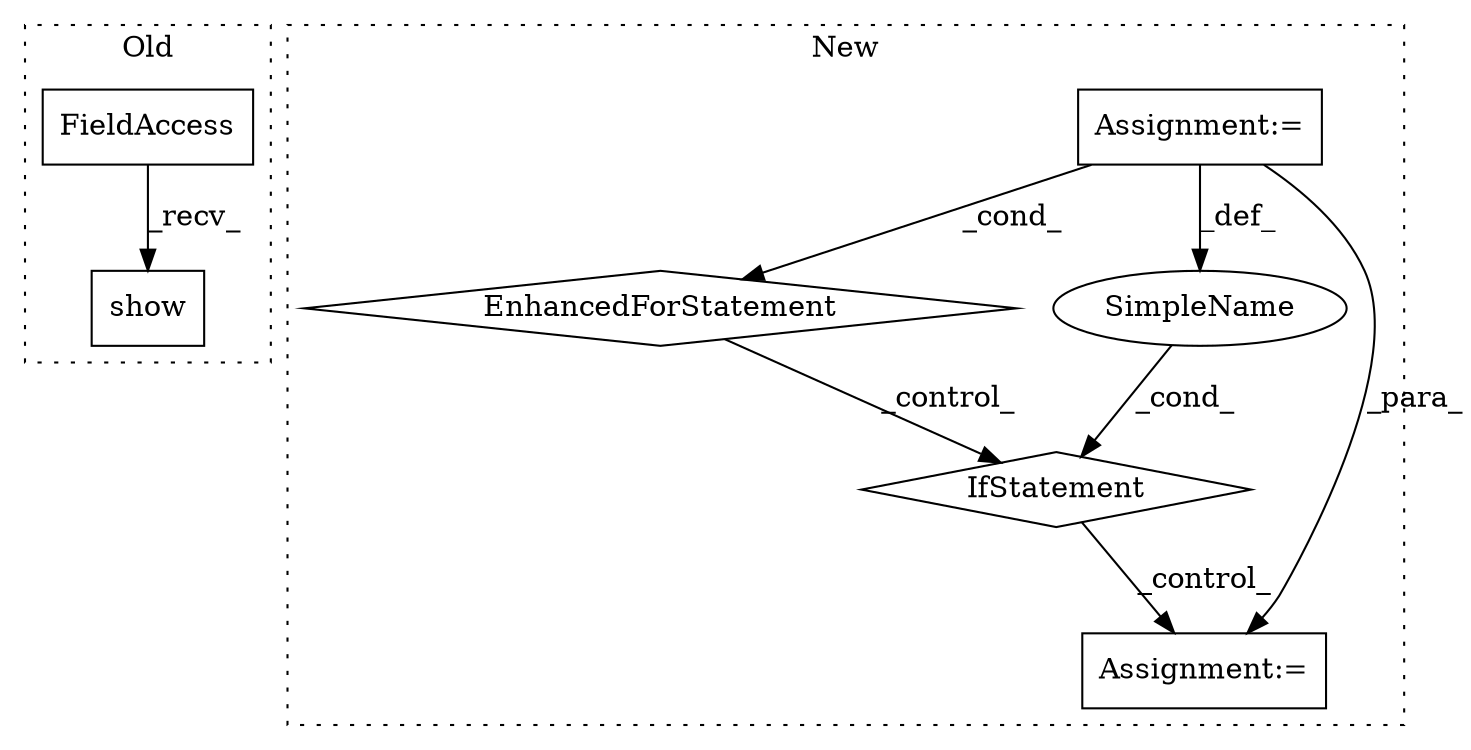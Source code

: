 digraph G {
subgraph cluster0 {
1 [label="show" a="32" s="27328" l="6" shape="box"];
4 [label="FieldAccess" a="22" s="27290" l="37" shape="box"];
label = "Old";
style="dotted";
}
subgraph cluster1 {
2 [label="EnhancedForStatement" a="70" s="26407,26482" l="57,2" shape="diamond"];
3 [label="Assignment:=" a="7" s="26407,26482" l="57,2" shape="box"];
5 [label="IfStatement" a="25" s="26494,26523" l="4,2" shape="diamond"];
6 [label="SimpleName" a="42" s="" l="" shape="ellipse"];
7 [label="Assignment:=" a="7" s="26545" l="1" shape="box"];
label = "New";
style="dotted";
}
2 -> 5 [label="_control_"];
3 -> 7 [label="_para_"];
3 -> 2 [label="_cond_"];
3 -> 6 [label="_def_"];
4 -> 1 [label="_recv_"];
5 -> 7 [label="_control_"];
6 -> 5 [label="_cond_"];
}